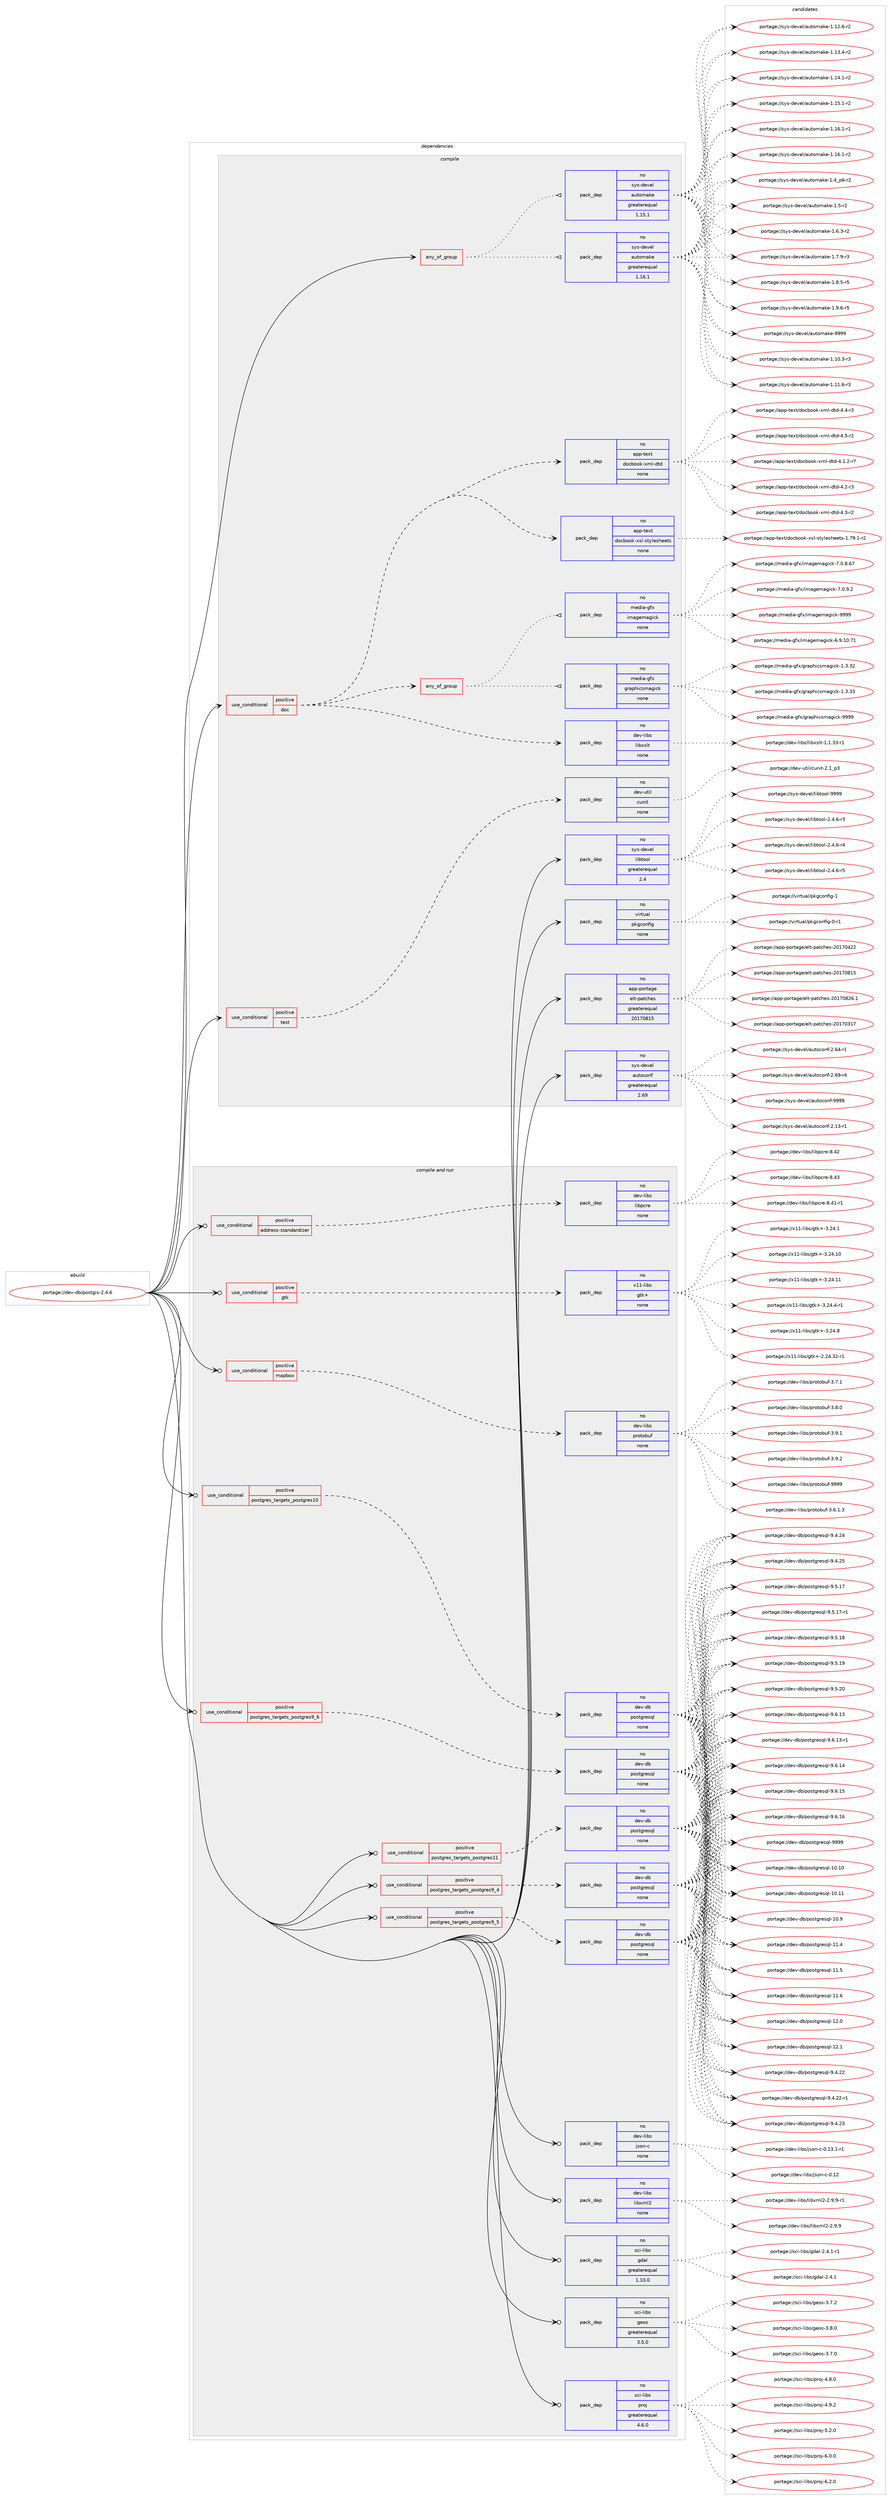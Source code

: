 digraph prolog {

# *************
# Graph options
# *************

newrank=true;
concentrate=true;
compound=true;
graph [rankdir=LR,fontname=Helvetica,fontsize=10,ranksep=1.5];#, ranksep=2.5, nodesep=0.2];
edge  [arrowhead=vee];
node  [fontname=Helvetica,fontsize=10];

# **********
# The ebuild
# **********

subgraph cluster_leftcol {
color=gray;
rank=same;
label=<<i>ebuild</i>>;
id [label="portage://dev-db/postgis-2.4.6", color=red, width=4, href="../dev-db/postgis-2.4.6.svg"];
}

# ****************
# The dependencies
# ****************

subgraph cluster_midcol {
color=gray;
label=<<i>dependencies</i>>;
subgraph cluster_compile {
fillcolor="#eeeeee";
style=filled;
label=<<i>compile</i>>;
subgraph any1206 {
dependency56729 [label=<<TABLE BORDER="0" CELLBORDER="1" CELLSPACING="0" CELLPADDING="4"><TR><TD CELLPADDING="10">any_of_group</TD></TR></TABLE>>, shape=none, color=red];subgraph pack42653 {
dependency56730 [label=<<TABLE BORDER="0" CELLBORDER="1" CELLSPACING="0" CELLPADDING="4" WIDTH="220"><TR><TD ROWSPAN="6" CELLPADDING="30">pack_dep</TD></TR><TR><TD WIDTH="110">no</TD></TR><TR><TD>sys-devel</TD></TR><TR><TD>automake</TD></TR><TR><TD>greaterequal</TD></TR><TR><TD>1.16.1</TD></TR></TABLE>>, shape=none, color=blue];
}
dependency56729:e -> dependency56730:w [weight=20,style="dotted",arrowhead="oinv"];
subgraph pack42654 {
dependency56731 [label=<<TABLE BORDER="0" CELLBORDER="1" CELLSPACING="0" CELLPADDING="4" WIDTH="220"><TR><TD ROWSPAN="6" CELLPADDING="30">pack_dep</TD></TR><TR><TD WIDTH="110">no</TD></TR><TR><TD>sys-devel</TD></TR><TR><TD>automake</TD></TR><TR><TD>greaterequal</TD></TR><TR><TD>1.15.1</TD></TR></TABLE>>, shape=none, color=blue];
}
dependency56729:e -> dependency56731:w [weight=20,style="dotted",arrowhead="oinv"];
}
id:e -> dependency56729:w [weight=20,style="solid",arrowhead="vee"];
subgraph cond12813 {
dependency56732 [label=<<TABLE BORDER="0" CELLBORDER="1" CELLSPACING="0" CELLPADDING="4"><TR><TD ROWSPAN="3" CELLPADDING="10">use_conditional</TD></TR><TR><TD>positive</TD></TR><TR><TD>doc</TD></TR></TABLE>>, shape=none, color=red];
subgraph pack42655 {
dependency56733 [label=<<TABLE BORDER="0" CELLBORDER="1" CELLSPACING="0" CELLPADDING="4" WIDTH="220"><TR><TD ROWSPAN="6" CELLPADDING="30">pack_dep</TD></TR><TR><TD WIDTH="110">no</TD></TR><TR><TD>app-text</TD></TR><TR><TD>docbook-xsl-stylesheets</TD></TR><TR><TD>none</TD></TR><TR><TD></TD></TR></TABLE>>, shape=none, color=blue];
}
dependency56732:e -> dependency56733:w [weight=20,style="dashed",arrowhead="vee"];
subgraph pack42656 {
dependency56734 [label=<<TABLE BORDER="0" CELLBORDER="1" CELLSPACING="0" CELLPADDING="4" WIDTH="220"><TR><TD ROWSPAN="6" CELLPADDING="30">pack_dep</TD></TR><TR><TD WIDTH="110">no</TD></TR><TR><TD>app-text</TD></TR><TR><TD>docbook-xml-dtd</TD></TR><TR><TD>none</TD></TR><TR><TD></TD></TR></TABLE>>, shape=none, color=blue];
}
dependency56732:e -> dependency56734:w [weight=20,style="dashed",arrowhead="vee"];
subgraph pack42657 {
dependency56735 [label=<<TABLE BORDER="0" CELLBORDER="1" CELLSPACING="0" CELLPADDING="4" WIDTH="220"><TR><TD ROWSPAN="6" CELLPADDING="30">pack_dep</TD></TR><TR><TD WIDTH="110">no</TD></TR><TR><TD>dev-libs</TD></TR><TR><TD>libxslt</TD></TR><TR><TD>none</TD></TR><TR><TD></TD></TR></TABLE>>, shape=none, color=blue];
}
dependency56732:e -> dependency56735:w [weight=20,style="dashed",arrowhead="vee"];
subgraph any1207 {
dependency56736 [label=<<TABLE BORDER="0" CELLBORDER="1" CELLSPACING="0" CELLPADDING="4"><TR><TD CELLPADDING="10">any_of_group</TD></TR></TABLE>>, shape=none, color=red];subgraph pack42658 {
dependency56737 [label=<<TABLE BORDER="0" CELLBORDER="1" CELLSPACING="0" CELLPADDING="4" WIDTH="220"><TR><TD ROWSPAN="6" CELLPADDING="30">pack_dep</TD></TR><TR><TD WIDTH="110">no</TD></TR><TR><TD>media-gfx</TD></TR><TR><TD>imagemagick</TD></TR><TR><TD>none</TD></TR><TR><TD></TD></TR></TABLE>>, shape=none, color=blue];
}
dependency56736:e -> dependency56737:w [weight=20,style="dotted",arrowhead="oinv"];
subgraph pack42659 {
dependency56738 [label=<<TABLE BORDER="0" CELLBORDER="1" CELLSPACING="0" CELLPADDING="4" WIDTH="220"><TR><TD ROWSPAN="6" CELLPADDING="30">pack_dep</TD></TR><TR><TD WIDTH="110">no</TD></TR><TR><TD>media-gfx</TD></TR><TR><TD>graphicsmagick</TD></TR><TR><TD>none</TD></TR><TR><TD></TD></TR></TABLE>>, shape=none, color=blue];
}
dependency56736:e -> dependency56738:w [weight=20,style="dotted",arrowhead="oinv"];
}
dependency56732:e -> dependency56736:w [weight=20,style="dashed",arrowhead="vee"];
}
id:e -> dependency56732:w [weight=20,style="solid",arrowhead="vee"];
subgraph cond12814 {
dependency56739 [label=<<TABLE BORDER="0" CELLBORDER="1" CELLSPACING="0" CELLPADDING="4"><TR><TD ROWSPAN="3" CELLPADDING="10">use_conditional</TD></TR><TR><TD>positive</TD></TR><TR><TD>test</TD></TR></TABLE>>, shape=none, color=red];
subgraph pack42660 {
dependency56740 [label=<<TABLE BORDER="0" CELLBORDER="1" CELLSPACING="0" CELLPADDING="4" WIDTH="220"><TR><TD ROWSPAN="6" CELLPADDING="30">pack_dep</TD></TR><TR><TD WIDTH="110">no</TD></TR><TR><TD>dev-util</TD></TR><TR><TD>cunit</TD></TR><TR><TD>none</TD></TR><TR><TD></TD></TR></TABLE>>, shape=none, color=blue];
}
dependency56739:e -> dependency56740:w [weight=20,style="dashed",arrowhead="vee"];
}
id:e -> dependency56739:w [weight=20,style="solid",arrowhead="vee"];
subgraph pack42661 {
dependency56741 [label=<<TABLE BORDER="0" CELLBORDER="1" CELLSPACING="0" CELLPADDING="4" WIDTH="220"><TR><TD ROWSPAN="6" CELLPADDING="30">pack_dep</TD></TR><TR><TD WIDTH="110">no</TD></TR><TR><TD>app-portage</TD></TR><TR><TD>elt-patches</TD></TR><TR><TD>greaterequal</TD></TR><TR><TD>20170815</TD></TR></TABLE>>, shape=none, color=blue];
}
id:e -> dependency56741:w [weight=20,style="solid",arrowhead="vee"];
subgraph pack42662 {
dependency56742 [label=<<TABLE BORDER="0" CELLBORDER="1" CELLSPACING="0" CELLPADDING="4" WIDTH="220"><TR><TD ROWSPAN="6" CELLPADDING="30">pack_dep</TD></TR><TR><TD WIDTH="110">no</TD></TR><TR><TD>sys-devel</TD></TR><TR><TD>autoconf</TD></TR><TR><TD>greaterequal</TD></TR><TR><TD>2.69</TD></TR></TABLE>>, shape=none, color=blue];
}
id:e -> dependency56742:w [weight=20,style="solid",arrowhead="vee"];
subgraph pack42663 {
dependency56743 [label=<<TABLE BORDER="0" CELLBORDER="1" CELLSPACING="0" CELLPADDING="4" WIDTH="220"><TR><TD ROWSPAN="6" CELLPADDING="30">pack_dep</TD></TR><TR><TD WIDTH="110">no</TD></TR><TR><TD>sys-devel</TD></TR><TR><TD>libtool</TD></TR><TR><TD>greaterequal</TD></TR><TR><TD>2.4</TD></TR></TABLE>>, shape=none, color=blue];
}
id:e -> dependency56743:w [weight=20,style="solid",arrowhead="vee"];
subgraph pack42664 {
dependency56744 [label=<<TABLE BORDER="0" CELLBORDER="1" CELLSPACING="0" CELLPADDING="4" WIDTH="220"><TR><TD ROWSPAN="6" CELLPADDING="30">pack_dep</TD></TR><TR><TD WIDTH="110">no</TD></TR><TR><TD>virtual</TD></TR><TR><TD>pkgconfig</TD></TR><TR><TD>none</TD></TR><TR><TD></TD></TR></TABLE>>, shape=none, color=blue];
}
id:e -> dependency56744:w [weight=20,style="solid",arrowhead="vee"];
}
subgraph cluster_compileandrun {
fillcolor="#eeeeee";
style=filled;
label=<<i>compile and run</i>>;
subgraph cond12815 {
dependency56745 [label=<<TABLE BORDER="0" CELLBORDER="1" CELLSPACING="0" CELLPADDING="4"><TR><TD ROWSPAN="3" CELLPADDING="10">use_conditional</TD></TR><TR><TD>positive</TD></TR><TR><TD>address-standardizer</TD></TR></TABLE>>, shape=none, color=red];
subgraph pack42665 {
dependency56746 [label=<<TABLE BORDER="0" CELLBORDER="1" CELLSPACING="0" CELLPADDING="4" WIDTH="220"><TR><TD ROWSPAN="6" CELLPADDING="30">pack_dep</TD></TR><TR><TD WIDTH="110">no</TD></TR><TR><TD>dev-libs</TD></TR><TR><TD>libpcre</TD></TR><TR><TD>none</TD></TR><TR><TD></TD></TR></TABLE>>, shape=none, color=blue];
}
dependency56745:e -> dependency56746:w [weight=20,style="dashed",arrowhead="vee"];
}
id:e -> dependency56745:w [weight=20,style="solid",arrowhead="odotvee"];
subgraph cond12816 {
dependency56747 [label=<<TABLE BORDER="0" CELLBORDER="1" CELLSPACING="0" CELLPADDING="4"><TR><TD ROWSPAN="3" CELLPADDING="10">use_conditional</TD></TR><TR><TD>positive</TD></TR><TR><TD>gtk</TD></TR></TABLE>>, shape=none, color=red];
subgraph pack42666 {
dependency56748 [label=<<TABLE BORDER="0" CELLBORDER="1" CELLSPACING="0" CELLPADDING="4" WIDTH="220"><TR><TD ROWSPAN="6" CELLPADDING="30">pack_dep</TD></TR><TR><TD WIDTH="110">no</TD></TR><TR><TD>x11-libs</TD></TR><TR><TD>gtk+</TD></TR><TR><TD>none</TD></TR><TR><TD></TD></TR></TABLE>>, shape=none, color=blue];
}
dependency56747:e -> dependency56748:w [weight=20,style="dashed",arrowhead="vee"];
}
id:e -> dependency56747:w [weight=20,style="solid",arrowhead="odotvee"];
subgraph cond12817 {
dependency56749 [label=<<TABLE BORDER="0" CELLBORDER="1" CELLSPACING="0" CELLPADDING="4"><TR><TD ROWSPAN="3" CELLPADDING="10">use_conditional</TD></TR><TR><TD>positive</TD></TR><TR><TD>mapbox</TD></TR></TABLE>>, shape=none, color=red];
subgraph pack42667 {
dependency56750 [label=<<TABLE BORDER="0" CELLBORDER="1" CELLSPACING="0" CELLPADDING="4" WIDTH="220"><TR><TD ROWSPAN="6" CELLPADDING="30">pack_dep</TD></TR><TR><TD WIDTH="110">no</TD></TR><TR><TD>dev-libs</TD></TR><TR><TD>protobuf</TD></TR><TR><TD>none</TD></TR><TR><TD></TD></TR></TABLE>>, shape=none, color=blue];
}
dependency56749:e -> dependency56750:w [weight=20,style="dashed",arrowhead="vee"];
}
id:e -> dependency56749:w [weight=20,style="solid",arrowhead="odotvee"];
subgraph cond12818 {
dependency56751 [label=<<TABLE BORDER="0" CELLBORDER="1" CELLSPACING="0" CELLPADDING="4"><TR><TD ROWSPAN="3" CELLPADDING="10">use_conditional</TD></TR><TR><TD>positive</TD></TR><TR><TD>postgres_targets_postgres10</TD></TR></TABLE>>, shape=none, color=red];
subgraph pack42668 {
dependency56752 [label=<<TABLE BORDER="0" CELLBORDER="1" CELLSPACING="0" CELLPADDING="4" WIDTH="220"><TR><TD ROWSPAN="6" CELLPADDING="30">pack_dep</TD></TR><TR><TD WIDTH="110">no</TD></TR><TR><TD>dev-db</TD></TR><TR><TD>postgresql</TD></TR><TR><TD>none</TD></TR><TR><TD></TD></TR></TABLE>>, shape=none, color=blue];
}
dependency56751:e -> dependency56752:w [weight=20,style="dashed",arrowhead="vee"];
}
id:e -> dependency56751:w [weight=20,style="solid",arrowhead="odotvee"];
subgraph cond12819 {
dependency56753 [label=<<TABLE BORDER="0" CELLBORDER="1" CELLSPACING="0" CELLPADDING="4"><TR><TD ROWSPAN="3" CELLPADDING="10">use_conditional</TD></TR><TR><TD>positive</TD></TR><TR><TD>postgres_targets_postgres11</TD></TR></TABLE>>, shape=none, color=red];
subgraph pack42669 {
dependency56754 [label=<<TABLE BORDER="0" CELLBORDER="1" CELLSPACING="0" CELLPADDING="4" WIDTH="220"><TR><TD ROWSPAN="6" CELLPADDING="30">pack_dep</TD></TR><TR><TD WIDTH="110">no</TD></TR><TR><TD>dev-db</TD></TR><TR><TD>postgresql</TD></TR><TR><TD>none</TD></TR><TR><TD></TD></TR></TABLE>>, shape=none, color=blue];
}
dependency56753:e -> dependency56754:w [weight=20,style="dashed",arrowhead="vee"];
}
id:e -> dependency56753:w [weight=20,style="solid",arrowhead="odotvee"];
subgraph cond12820 {
dependency56755 [label=<<TABLE BORDER="0" CELLBORDER="1" CELLSPACING="0" CELLPADDING="4"><TR><TD ROWSPAN="3" CELLPADDING="10">use_conditional</TD></TR><TR><TD>positive</TD></TR><TR><TD>postgres_targets_postgres9_4</TD></TR></TABLE>>, shape=none, color=red];
subgraph pack42670 {
dependency56756 [label=<<TABLE BORDER="0" CELLBORDER="1" CELLSPACING="0" CELLPADDING="4" WIDTH="220"><TR><TD ROWSPAN="6" CELLPADDING="30">pack_dep</TD></TR><TR><TD WIDTH="110">no</TD></TR><TR><TD>dev-db</TD></TR><TR><TD>postgresql</TD></TR><TR><TD>none</TD></TR><TR><TD></TD></TR></TABLE>>, shape=none, color=blue];
}
dependency56755:e -> dependency56756:w [weight=20,style="dashed",arrowhead="vee"];
}
id:e -> dependency56755:w [weight=20,style="solid",arrowhead="odotvee"];
subgraph cond12821 {
dependency56757 [label=<<TABLE BORDER="0" CELLBORDER="1" CELLSPACING="0" CELLPADDING="4"><TR><TD ROWSPAN="3" CELLPADDING="10">use_conditional</TD></TR><TR><TD>positive</TD></TR><TR><TD>postgres_targets_postgres9_5</TD></TR></TABLE>>, shape=none, color=red];
subgraph pack42671 {
dependency56758 [label=<<TABLE BORDER="0" CELLBORDER="1" CELLSPACING="0" CELLPADDING="4" WIDTH="220"><TR><TD ROWSPAN="6" CELLPADDING="30">pack_dep</TD></TR><TR><TD WIDTH="110">no</TD></TR><TR><TD>dev-db</TD></TR><TR><TD>postgresql</TD></TR><TR><TD>none</TD></TR><TR><TD></TD></TR></TABLE>>, shape=none, color=blue];
}
dependency56757:e -> dependency56758:w [weight=20,style="dashed",arrowhead="vee"];
}
id:e -> dependency56757:w [weight=20,style="solid",arrowhead="odotvee"];
subgraph cond12822 {
dependency56759 [label=<<TABLE BORDER="0" CELLBORDER="1" CELLSPACING="0" CELLPADDING="4"><TR><TD ROWSPAN="3" CELLPADDING="10">use_conditional</TD></TR><TR><TD>positive</TD></TR><TR><TD>postgres_targets_postgres9_6</TD></TR></TABLE>>, shape=none, color=red];
subgraph pack42672 {
dependency56760 [label=<<TABLE BORDER="0" CELLBORDER="1" CELLSPACING="0" CELLPADDING="4" WIDTH="220"><TR><TD ROWSPAN="6" CELLPADDING="30">pack_dep</TD></TR><TR><TD WIDTH="110">no</TD></TR><TR><TD>dev-db</TD></TR><TR><TD>postgresql</TD></TR><TR><TD>none</TD></TR><TR><TD></TD></TR></TABLE>>, shape=none, color=blue];
}
dependency56759:e -> dependency56760:w [weight=20,style="dashed",arrowhead="vee"];
}
id:e -> dependency56759:w [weight=20,style="solid",arrowhead="odotvee"];
subgraph pack42673 {
dependency56761 [label=<<TABLE BORDER="0" CELLBORDER="1" CELLSPACING="0" CELLPADDING="4" WIDTH="220"><TR><TD ROWSPAN="6" CELLPADDING="30">pack_dep</TD></TR><TR><TD WIDTH="110">no</TD></TR><TR><TD>dev-libs</TD></TR><TR><TD>json-c</TD></TR><TR><TD>none</TD></TR><TR><TD></TD></TR></TABLE>>, shape=none, color=blue];
}
id:e -> dependency56761:w [weight=20,style="solid",arrowhead="odotvee"];
subgraph pack42674 {
dependency56762 [label=<<TABLE BORDER="0" CELLBORDER="1" CELLSPACING="0" CELLPADDING="4" WIDTH="220"><TR><TD ROWSPAN="6" CELLPADDING="30">pack_dep</TD></TR><TR><TD WIDTH="110">no</TD></TR><TR><TD>dev-libs</TD></TR><TR><TD>libxml2</TD></TR><TR><TD>none</TD></TR><TR><TD></TD></TR></TABLE>>, shape=none, color=blue];
}
id:e -> dependency56762:w [weight=20,style="solid",arrowhead="odotvee"];
subgraph pack42675 {
dependency56763 [label=<<TABLE BORDER="0" CELLBORDER="1" CELLSPACING="0" CELLPADDING="4" WIDTH="220"><TR><TD ROWSPAN="6" CELLPADDING="30">pack_dep</TD></TR><TR><TD WIDTH="110">no</TD></TR><TR><TD>sci-libs</TD></TR><TR><TD>gdal</TD></TR><TR><TD>greaterequal</TD></TR><TR><TD>1.10.0</TD></TR></TABLE>>, shape=none, color=blue];
}
id:e -> dependency56763:w [weight=20,style="solid",arrowhead="odotvee"];
subgraph pack42676 {
dependency56764 [label=<<TABLE BORDER="0" CELLBORDER="1" CELLSPACING="0" CELLPADDING="4" WIDTH="220"><TR><TD ROWSPAN="6" CELLPADDING="30">pack_dep</TD></TR><TR><TD WIDTH="110">no</TD></TR><TR><TD>sci-libs</TD></TR><TR><TD>geos</TD></TR><TR><TD>greaterequal</TD></TR><TR><TD>3.5.0</TD></TR></TABLE>>, shape=none, color=blue];
}
id:e -> dependency56764:w [weight=20,style="solid",arrowhead="odotvee"];
subgraph pack42677 {
dependency56765 [label=<<TABLE BORDER="0" CELLBORDER="1" CELLSPACING="0" CELLPADDING="4" WIDTH="220"><TR><TD ROWSPAN="6" CELLPADDING="30">pack_dep</TD></TR><TR><TD WIDTH="110">no</TD></TR><TR><TD>sci-libs</TD></TR><TR><TD>proj</TD></TR><TR><TD>greaterequal</TD></TR><TR><TD>4.6.0</TD></TR></TABLE>>, shape=none, color=blue];
}
id:e -> dependency56765:w [weight=20,style="solid",arrowhead="odotvee"];
}
subgraph cluster_run {
fillcolor="#eeeeee";
style=filled;
label=<<i>run</i>>;
}
}

# **************
# The candidates
# **************

subgraph cluster_choices {
rank=same;
color=gray;
label=<<i>candidates</i>>;

subgraph choice42653 {
color=black;
nodesep=1;
choiceportage11512111545100101118101108479711711611110997107101454946494846514511451 [label="portage://sys-devel/automake-1.10.3-r3", color=red, width=4,href="../sys-devel/automake-1.10.3-r3.svg"];
choiceportage11512111545100101118101108479711711611110997107101454946494946544511451 [label="portage://sys-devel/automake-1.11.6-r3", color=red, width=4,href="../sys-devel/automake-1.11.6-r3.svg"];
choiceportage11512111545100101118101108479711711611110997107101454946495046544511450 [label="portage://sys-devel/automake-1.12.6-r2", color=red, width=4,href="../sys-devel/automake-1.12.6-r2.svg"];
choiceportage11512111545100101118101108479711711611110997107101454946495146524511450 [label="portage://sys-devel/automake-1.13.4-r2", color=red, width=4,href="../sys-devel/automake-1.13.4-r2.svg"];
choiceportage11512111545100101118101108479711711611110997107101454946495246494511450 [label="portage://sys-devel/automake-1.14.1-r2", color=red, width=4,href="../sys-devel/automake-1.14.1-r2.svg"];
choiceportage11512111545100101118101108479711711611110997107101454946495346494511450 [label="portage://sys-devel/automake-1.15.1-r2", color=red, width=4,href="../sys-devel/automake-1.15.1-r2.svg"];
choiceportage11512111545100101118101108479711711611110997107101454946495446494511449 [label="portage://sys-devel/automake-1.16.1-r1", color=red, width=4,href="../sys-devel/automake-1.16.1-r1.svg"];
choiceportage11512111545100101118101108479711711611110997107101454946495446494511450 [label="portage://sys-devel/automake-1.16.1-r2", color=red, width=4,href="../sys-devel/automake-1.16.1-r2.svg"];
choiceportage115121115451001011181011084797117116111109971071014549465295112544511450 [label="portage://sys-devel/automake-1.4_p6-r2", color=red, width=4,href="../sys-devel/automake-1.4_p6-r2.svg"];
choiceportage11512111545100101118101108479711711611110997107101454946534511450 [label="portage://sys-devel/automake-1.5-r2", color=red, width=4,href="../sys-devel/automake-1.5-r2.svg"];
choiceportage115121115451001011181011084797117116111109971071014549465446514511450 [label="portage://sys-devel/automake-1.6.3-r2", color=red, width=4,href="../sys-devel/automake-1.6.3-r2.svg"];
choiceportage115121115451001011181011084797117116111109971071014549465546574511451 [label="portage://sys-devel/automake-1.7.9-r3", color=red, width=4,href="../sys-devel/automake-1.7.9-r3.svg"];
choiceportage115121115451001011181011084797117116111109971071014549465646534511453 [label="portage://sys-devel/automake-1.8.5-r5", color=red, width=4,href="../sys-devel/automake-1.8.5-r5.svg"];
choiceportage115121115451001011181011084797117116111109971071014549465746544511453 [label="portage://sys-devel/automake-1.9.6-r5", color=red, width=4,href="../sys-devel/automake-1.9.6-r5.svg"];
choiceportage115121115451001011181011084797117116111109971071014557575757 [label="portage://sys-devel/automake-9999", color=red, width=4,href="../sys-devel/automake-9999.svg"];
dependency56730:e -> choiceportage11512111545100101118101108479711711611110997107101454946494846514511451:w [style=dotted,weight="100"];
dependency56730:e -> choiceportage11512111545100101118101108479711711611110997107101454946494946544511451:w [style=dotted,weight="100"];
dependency56730:e -> choiceportage11512111545100101118101108479711711611110997107101454946495046544511450:w [style=dotted,weight="100"];
dependency56730:e -> choiceportage11512111545100101118101108479711711611110997107101454946495146524511450:w [style=dotted,weight="100"];
dependency56730:e -> choiceportage11512111545100101118101108479711711611110997107101454946495246494511450:w [style=dotted,weight="100"];
dependency56730:e -> choiceportage11512111545100101118101108479711711611110997107101454946495346494511450:w [style=dotted,weight="100"];
dependency56730:e -> choiceportage11512111545100101118101108479711711611110997107101454946495446494511449:w [style=dotted,weight="100"];
dependency56730:e -> choiceportage11512111545100101118101108479711711611110997107101454946495446494511450:w [style=dotted,weight="100"];
dependency56730:e -> choiceportage115121115451001011181011084797117116111109971071014549465295112544511450:w [style=dotted,weight="100"];
dependency56730:e -> choiceportage11512111545100101118101108479711711611110997107101454946534511450:w [style=dotted,weight="100"];
dependency56730:e -> choiceportage115121115451001011181011084797117116111109971071014549465446514511450:w [style=dotted,weight="100"];
dependency56730:e -> choiceportage115121115451001011181011084797117116111109971071014549465546574511451:w [style=dotted,weight="100"];
dependency56730:e -> choiceportage115121115451001011181011084797117116111109971071014549465646534511453:w [style=dotted,weight="100"];
dependency56730:e -> choiceportage115121115451001011181011084797117116111109971071014549465746544511453:w [style=dotted,weight="100"];
dependency56730:e -> choiceportage115121115451001011181011084797117116111109971071014557575757:w [style=dotted,weight="100"];
}
subgraph choice42654 {
color=black;
nodesep=1;
choiceportage11512111545100101118101108479711711611110997107101454946494846514511451 [label="portage://sys-devel/automake-1.10.3-r3", color=red, width=4,href="../sys-devel/automake-1.10.3-r3.svg"];
choiceportage11512111545100101118101108479711711611110997107101454946494946544511451 [label="portage://sys-devel/automake-1.11.6-r3", color=red, width=4,href="../sys-devel/automake-1.11.6-r3.svg"];
choiceportage11512111545100101118101108479711711611110997107101454946495046544511450 [label="portage://sys-devel/automake-1.12.6-r2", color=red, width=4,href="../sys-devel/automake-1.12.6-r2.svg"];
choiceportage11512111545100101118101108479711711611110997107101454946495146524511450 [label="portage://sys-devel/automake-1.13.4-r2", color=red, width=4,href="../sys-devel/automake-1.13.4-r2.svg"];
choiceportage11512111545100101118101108479711711611110997107101454946495246494511450 [label="portage://sys-devel/automake-1.14.1-r2", color=red, width=4,href="../sys-devel/automake-1.14.1-r2.svg"];
choiceportage11512111545100101118101108479711711611110997107101454946495346494511450 [label="portage://sys-devel/automake-1.15.1-r2", color=red, width=4,href="../sys-devel/automake-1.15.1-r2.svg"];
choiceportage11512111545100101118101108479711711611110997107101454946495446494511449 [label="portage://sys-devel/automake-1.16.1-r1", color=red, width=4,href="../sys-devel/automake-1.16.1-r1.svg"];
choiceportage11512111545100101118101108479711711611110997107101454946495446494511450 [label="portage://sys-devel/automake-1.16.1-r2", color=red, width=4,href="../sys-devel/automake-1.16.1-r2.svg"];
choiceportage115121115451001011181011084797117116111109971071014549465295112544511450 [label="portage://sys-devel/automake-1.4_p6-r2", color=red, width=4,href="../sys-devel/automake-1.4_p6-r2.svg"];
choiceportage11512111545100101118101108479711711611110997107101454946534511450 [label="portage://sys-devel/automake-1.5-r2", color=red, width=4,href="../sys-devel/automake-1.5-r2.svg"];
choiceportage115121115451001011181011084797117116111109971071014549465446514511450 [label="portage://sys-devel/automake-1.6.3-r2", color=red, width=4,href="../sys-devel/automake-1.6.3-r2.svg"];
choiceportage115121115451001011181011084797117116111109971071014549465546574511451 [label="portage://sys-devel/automake-1.7.9-r3", color=red, width=4,href="../sys-devel/automake-1.7.9-r3.svg"];
choiceportage115121115451001011181011084797117116111109971071014549465646534511453 [label="portage://sys-devel/automake-1.8.5-r5", color=red, width=4,href="../sys-devel/automake-1.8.5-r5.svg"];
choiceportage115121115451001011181011084797117116111109971071014549465746544511453 [label="portage://sys-devel/automake-1.9.6-r5", color=red, width=4,href="../sys-devel/automake-1.9.6-r5.svg"];
choiceportage115121115451001011181011084797117116111109971071014557575757 [label="portage://sys-devel/automake-9999", color=red, width=4,href="../sys-devel/automake-9999.svg"];
dependency56731:e -> choiceportage11512111545100101118101108479711711611110997107101454946494846514511451:w [style=dotted,weight="100"];
dependency56731:e -> choiceportage11512111545100101118101108479711711611110997107101454946494946544511451:w [style=dotted,weight="100"];
dependency56731:e -> choiceportage11512111545100101118101108479711711611110997107101454946495046544511450:w [style=dotted,weight="100"];
dependency56731:e -> choiceportage11512111545100101118101108479711711611110997107101454946495146524511450:w [style=dotted,weight="100"];
dependency56731:e -> choiceportage11512111545100101118101108479711711611110997107101454946495246494511450:w [style=dotted,weight="100"];
dependency56731:e -> choiceportage11512111545100101118101108479711711611110997107101454946495346494511450:w [style=dotted,weight="100"];
dependency56731:e -> choiceportage11512111545100101118101108479711711611110997107101454946495446494511449:w [style=dotted,weight="100"];
dependency56731:e -> choiceportage11512111545100101118101108479711711611110997107101454946495446494511450:w [style=dotted,weight="100"];
dependency56731:e -> choiceportage115121115451001011181011084797117116111109971071014549465295112544511450:w [style=dotted,weight="100"];
dependency56731:e -> choiceportage11512111545100101118101108479711711611110997107101454946534511450:w [style=dotted,weight="100"];
dependency56731:e -> choiceportage115121115451001011181011084797117116111109971071014549465446514511450:w [style=dotted,weight="100"];
dependency56731:e -> choiceportage115121115451001011181011084797117116111109971071014549465546574511451:w [style=dotted,weight="100"];
dependency56731:e -> choiceportage115121115451001011181011084797117116111109971071014549465646534511453:w [style=dotted,weight="100"];
dependency56731:e -> choiceportage115121115451001011181011084797117116111109971071014549465746544511453:w [style=dotted,weight="100"];
dependency56731:e -> choiceportage115121115451001011181011084797117116111109971071014557575757:w [style=dotted,weight="100"];
}
subgraph choice42655 {
color=black;
nodesep=1;
choiceportage97112112451161011201164710011199981111111074512011510845115116121108101115104101101116115454946555746494511450 [label="portage://app-text/docbook-xsl-stylesheets-1.79.1-r2", color=red, width=4,href="../app-text/docbook-xsl-stylesheets-1.79.1-r2.svg"];
dependency56733:e -> choiceportage97112112451161011201164710011199981111111074512011510845115116121108101115104101101116115454946555746494511450:w [style=dotted,weight="100"];
}
subgraph choice42656 {
color=black;
nodesep=1;
choiceportage971121124511610112011647100111999811111110745120109108451001161004552464946504511455 [label="portage://app-text/docbook-xml-dtd-4.1.2-r7", color=red, width=4,href="../app-text/docbook-xml-dtd-4.1.2-r7.svg"];
choiceportage97112112451161011201164710011199981111111074512010910845100116100455246504511451 [label="portage://app-text/docbook-xml-dtd-4.2-r3", color=red, width=4,href="../app-text/docbook-xml-dtd-4.2-r3.svg"];
choiceportage97112112451161011201164710011199981111111074512010910845100116100455246514511450 [label="portage://app-text/docbook-xml-dtd-4.3-r2", color=red, width=4,href="../app-text/docbook-xml-dtd-4.3-r2.svg"];
choiceportage97112112451161011201164710011199981111111074512010910845100116100455246524511451 [label="portage://app-text/docbook-xml-dtd-4.4-r3", color=red, width=4,href="../app-text/docbook-xml-dtd-4.4-r3.svg"];
choiceportage97112112451161011201164710011199981111111074512010910845100116100455246534511450 [label="portage://app-text/docbook-xml-dtd-4.5-r2", color=red, width=4,href="../app-text/docbook-xml-dtd-4.5-r2.svg"];
dependency56734:e -> choiceportage971121124511610112011647100111999811111110745120109108451001161004552464946504511455:w [style=dotted,weight="100"];
dependency56734:e -> choiceportage97112112451161011201164710011199981111111074512010910845100116100455246504511451:w [style=dotted,weight="100"];
dependency56734:e -> choiceportage97112112451161011201164710011199981111111074512010910845100116100455246514511450:w [style=dotted,weight="100"];
dependency56734:e -> choiceportage97112112451161011201164710011199981111111074512010910845100116100455246524511451:w [style=dotted,weight="100"];
dependency56734:e -> choiceportage97112112451161011201164710011199981111111074512010910845100116100455246534511450:w [style=dotted,weight="100"];
}
subgraph choice42657 {
color=black;
nodesep=1;
choiceportage10010111845108105981154710810598120115108116454946494651514511449 [label="portage://dev-libs/libxslt-1.1.33-r1", color=red, width=4,href="../dev-libs/libxslt-1.1.33-r1.svg"];
dependency56735:e -> choiceportage10010111845108105981154710810598120115108116454946494651514511449:w [style=dotted,weight="100"];
}
subgraph choice42658 {
color=black;
nodesep=1;
choiceportage10910110010597451031021204710510997103101109971031059910745544657464948465549 [label="portage://media-gfx/imagemagick-6.9.10.71", color=red, width=4,href="../media-gfx/imagemagick-6.9.10.71.svg"];
choiceportage109101100105974510310212047105109971031011099710310599107455546484656465455 [label="portage://media-gfx/imagemagick-7.0.8.67", color=red, width=4,href="../media-gfx/imagemagick-7.0.8.67.svg"];
choiceportage1091011001059745103102120471051099710310110997103105991074555464846574650 [label="portage://media-gfx/imagemagick-7.0.9.2", color=red, width=4,href="../media-gfx/imagemagick-7.0.9.2.svg"];
choiceportage1091011001059745103102120471051099710310110997103105991074557575757 [label="portage://media-gfx/imagemagick-9999", color=red, width=4,href="../media-gfx/imagemagick-9999.svg"];
dependency56737:e -> choiceportage10910110010597451031021204710510997103101109971031059910745544657464948465549:w [style=dotted,weight="100"];
dependency56737:e -> choiceportage109101100105974510310212047105109971031011099710310599107455546484656465455:w [style=dotted,weight="100"];
dependency56737:e -> choiceportage1091011001059745103102120471051099710310110997103105991074555464846574650:w [style=dotted,weight="100"];
dependency56737:e -> choiceportage1091011001059745103102120471051099710310110997103105991074557575757:w [style=dotted,weight="100"];
}
subgraph choice42659 {
color=black;
nodesep=1;
choiceportage1091011001059745103102120471031149711210410599115109971031059910745494651465150 [label="portage://media-gfx/graphicsmagick-1.3.32", color=red, width=4,href="../media-gfx/graphicsmagick-1.3.32.svg"];
choiceportage1091011001059745103102120471031149711210410599115109971031059910745494651465151 [label="portage://media-gfx/graphicsmagick-1.3.33", color=red, width=4,href="../media-gfx/graphicsmagick-1.3.33.svg"];
choiceportage109101100105974510310212047103114971121041059911510997103105991074557575757 [label="portage://media-gfx/graphicsmagick-9999", color=red, width=4,href="../media-gfx/graphicsmagick-9999.svg"];
dependency56738:e -> choiceportage1091011001059745103102120471031149711210410599115109971031059910745494651465150:w [style=dotted,weight="100"];
dependency56738:e -> choiceportage1091011001059745103102120471031149711210410599115109971031059910745494651465151:w [style=dotted,weight="100"];
dependency56738:e -> choiceportage109101100105974510310212047103114971121041059911510997103105991074557575757:w [style=dotted,weight="100"];
}
subgraph choice42660 {
color=black;
nodesep=1;
choiceportage100101118451171161051084799117110105116455046499511251 [label="portage://dev-util/cunit-2.1_p3", color=red, width=4,href="../dev-util/cunit-2.1_p3.svg"];
dependency56740:e -> choiceportage100101118451171161051084799117110105116455046499511251:w [style=dotted,weight="100"];
}
subgraph choice42661 {
color=black;
nodesep=1;
choiceportage97112112451121111141169710310147101108116451129711699104101115455048495548514955 [label="portage://app-portage/elt-patches-20170317", color=red, width=4,href="../app-portage/elt-patches-20170317.svg"];
choiceportage97112112451121111141169710310147101108116451129711699104101115455048495548525050 [label="portage://app-portage/elt-patches-20170422", color=red, width=4,href="../app-portage/elt-patches-20170422.svg"];
choiceportage97112112451121111141169710310147101108116451129711699104101115455048495548564953 [label="portage://app-portage/elt-patches-20170815", color=red, width=4,href="../app-portage/elt-patches-20170815.svg"];
choiceportage971121124511211111411697103101471011081164511297116991041011154550484955485650544649 [label="portage://app-portage/elt-patches-20170826.1", color=red, width=4,href="../app-portage/elt-patches-20170826.1.svg"];
dependency56741:e -> choiceportage97112112451121111141169710310147101108116451129711699104101115455048495548514955:w [style=dotted,weight="100"];
dependency56741:e -> choiceportage97112112451121111141169710310147101108116451129711699104101115455048495548525050:w [style=dotted,weight="100"];
dependency56741:e -> choiceportage97112112451121111141169710310147101108116451129711699104101115455048495548564953:w [style=dotted,weight="100"];
dependency56741:e -> choiceportage971121124511211111411697103101471011081164511297116991041011154550484955485650544649:w [style=dotted,weight="100"];
}
subgraph choice42662 {
color=black;
nodesep=1;
choiceportage1151211154510010111810110847971171161119911111010245504649514511449 [label="portage://sys-devel/autoconf-2.13-r1", color=red, width=4,href="../sys-devel/autoconf-2.13-r1.svg"];
choiceportage1151211154510010111810110847971171161119911111010245504654524511449 [label="portage://sys-devel/autoconf-2.64-r1", color=red, width=4,href="../sys-devel/autoconf-2.64-r1.svg"];
choiceportage1151211154510010111810110847971171161119911111010245504654574511452 [label="portage://sys-devel/autoconf-2.69-r4", color=red, width=4,href="../sys-devel/autoconf-2.69-r4.svg"];
choiceportage115121115451001011181011084797117116111991111101024557575757 [label="portage://sys-devel/autoconf-9999", color=red, width=4,href="../sys-devel/autoconf-9999.svg"];
dependency56742:e -> choiceportage1151211154510010111810110847971171161119911111010245504649514511449:w [style=dotted,weight="100"];
dependency56742:e -> choiceportage1151211154510010111810110847971171161119911111010245504654524511449:w [style=dotted,weight="100"];
dependency56742:e -> choiceportage1151211154510010111810110847971171161119911111010245504654574511452:w [style=dotted,weight="100"];
dependency56742:e -> choiceportage115121115451001011181011084797117116111991111101024557575757:w [style=dotted,weight="100"];
}
subgraph choice42663 {
color=black;
nodesep=1;
choiceportage1151211154510010111810110847108105981161111111084550465246544511451 [label="portage://sys-devel/libtool-2.4.6-r3", color=red, width=4,href="../sys-devel/libtool-2.4.6-r3.svg"];
choiceportage1151211154510010111810110847108105981161111111084550465246544511452 [label="portage://sys-devel/libtool-2.4.6-r4", color=red, width=4,href="../sys-devel/libtool-2.4.6-r4.svg"];
choiceportage1151211154510010111810110847108105981161111111084550465246544511453 [label="portage://sys-devel/libtool-2.4.6-r5", color=red, width=4,href="../sys-devel/libtool-2.4.6-r5.svg"];
choiceportage1151211154510010111810110847108105981161111111084557575757 [label="portage://sys-devel/libtool-9999", color=red, width=4,href="../sys-devel/libtool-9999.svg"];
dependency56743:e -> choiceportage1151211154510010111810110847108105981161111111084550465246544511451:w [style=dotted,weight="100"];
dependency56743:e -> choiceportage1151211154510010111810110847108105981161111111084550465246544511452:w [style=dotted,weight="100"];
dependency56743:e -> choiceportage1151211154510010111810110847108105981161111111084550465246544511453:w [style=dotted,weight="100"];
dependency56743:e -> choiceportage1151211154510010111810110847108105981161111111084557575757:w [style=dotted,weight="100"];
}
subgraph choice42664 {
color=black;
nodesep=1;
choiceportage11810511411611797108471121071039911111010210510345484511449 [label="portage://virtual/pkgconfig-0-r1", color=red, width=4,href="../virtual/pkgconfig-0-r1.svg"];
choiceportage1181051141161179710847112107103991111101021051034549 [label="portage://virtual/pkgconfig-1", color=red, width=4,href="../virtual/pkgconfig-1.svg"];
dependency56744:e -> choiceportage11810511411611797108471121071039911111010210510345484511449:w [style=dotted,weight="100"];
dependency56744:e -> choiceportage1181051141161179710847112107103991111101021051034549:w [style=dotted,weight="100"];
}
subgraph choice42665 {
color=black;
nodesep=1;
choiceportage100101118451081059811547108105981129911410145564652494511449 [label="portage://dev-libs/libpcre-8.41-r1", color=red, width=4,href="../dev-libs/libpcre-8.41-r1.svg"];
choiceportage10010111845108105981154710810598112991141014556465250 [label="portage://dev-libs/libpcre-8.42", color=red, width=4,href="../dev-libs/libpcre-8.42.svg"];
choiceportage10010111845108105981154710810598112991141014556465251 [label="portage://dev-libs/libpcre-8.43", color=red, width=4,href="../dev-libs/libpcre-8.43.svg"];
dependency56746:e -> choiceportage100101118451081059811547108105981129911410145564652494511449:w [style=dotted,weight="100"];
dependency56746:e -> choiceportage10010111845108105981154710810598112991141014556465250:w [style=dotted,weight="100"];
dependency56746:e -> choiceportage10010111845108105981154710810598112991141014556465251:w [style=dotted,weight="100"];
}
subgraph choice42666 {
color=black;
nodesep=1;
choiceportage12049494510810598115471031161074345504650524651504511449 [label="portage://x11-libs/gtk+-2.24.32-r1", color=red, width=4,href="../x11-libs/gtk+-2.24.32-r1.svg"];
choiceportage12049494510810598115471031161074345514650524649 [label="portage://x11-libs/gtk+-3.24.1", color=red, width=4,href="../x11-libs/gtk+-3.24.1.svg"];
choiceportage1204949451081059811547103116107434551465052464948 [label="portage://x11-libs/gtk+-3.24.10", color=red, width=4,href="../x11-libs/gtk+-3.24.10.svg"];
choiceportage1204949451081059811547103116107434551465052464949 [label="portage://x11-libs/gtk+-3.24.11", color=red, width=4,href="../x11-libs/gtk+-3.24.11.svg"];
choiceportage120494945108105981154710311610743455146505246524511449 [label="portage://x11-libs/gtk+-3.24.4-r1", color=red, width=4,href="../x11-libs/gtk+-3.24.4-r1.svg"];
choiceportage12049494510810598115471031161074345514650524656 [label="portage://x11-libs/gtk+-3.24.8", color=red, width=4,href="../x11-libs/gtk+-3.24.8.svg"];
dependency56748:e -> choiceportage12049494510810598115471031161074345504650524651504511449:w [style=dotted,weight="100"];
dependency56748:e -> choiceportage12049494510810598115471031161074345514650524649:w [style=dotted,weight="100"];
dependency56748:e -> choiceportage1204949451081059811547103116107434551465052464948:w [style=dotted,weight="100"];
dependency56748:e -> choiceportage1204949451081059811547103116107434551465052464949:w [style=dotted,weight="100"];
dependency56748:e -> choiceportage120494945108105981154710311610743455146505246524511449:w [style=dotted,weight="100"];
dependency56748:e -> choiceportage12049494510810598115471031161074345514650524656:w [style=dotted,weight="100"];
}
subgraph choice42667 {
color=black;
nodesep=1;
choiceportage100101118451081059811547112114111116111981171024551465446494651 [label="portage://dev-libs/protobuf-3.6.1.3", color=red, width=4,href="../dev-libs/protobuf-3.6.1.3.svg"];
choiceportage10010111845108105981154711211411111611198117102455146554649 [label="portage://dev-libs/protobuf-3.7.1", color=red, width=4,href="../dev-libs/protobuf-3.7.1.svg"];
choiceportage10010111845108105981154711211411111611198117102455146564648 [label="portage://dev-libs/protobuf-3.8.0", color=red, width=4,href="../dev-libs/protobuf-3.8.0.svg"];
choiceportage10010111845108105981154711211411111611198117102455146574649 [label="portage://dev-libs/protobuf-3.9.1", color=red, width=4,href="../dev-libs/protobuf-3.9.1.svg"];
choiceportage10010111845108105981154711211411111611198117102455146574650 [label="portage://dev-libs/protobuf-3.9.2", color=red, width=4,href="../dev-libs/protobuf-3.9.2.svg"];
choiceportage100101118451081059811547112114111116111981171024557575757 [label="portage://dev-libs/protobuf-9999", color=red, width=4,href="../dev-libs/protobuf-9999.svg"];
dependency56750:e -> choiceportage100101118451081059811547112114111116111981171024551465446494651:w [style=dotted,weight="100"];
dependency56750:e -> choiceportage10010111845108105981154711211411111611198117102455146554649:w [style=dotted,weight="100"];
dependency56750:e -> choiceportage10010111845108105981154711211411111611198117102455146564648:w [style=dotted,weight="100"];
dependency56750:e -> choiceportage10010111845108105981154711211411111611198117102455146574649:w [style=dotted,weight="100"];
dependency56750:e -> choiceportage10010111845108105981154711211411111611198117102455146574650:w [style=dotted,weight="100"];
dependency56750:e -> choiceportage100101118451081059811547112114111116111981171024557575757:w [style=dotted,weight="100"];
}
subgraph choice42668 {
color=black;
nodesep=1;
choiceportage100101118451009847112111115116103114101115113108454948464948 [label="portage://dev-db/postgresql-10.10", color=red, width=4,href="../dev-db/postgresql-10.10.svg"];
choiceportage100101118451009847112111115116103114101115113108454948464949 [label="portage://dev-db/postgresql-10.11", color=red, width=4,href="../dev-db/postgresql-10.11.svg"];
choiceportage1001011184510098471121111151161031141011151131084549484657 [label="portage://dev-db/postgresql-10.9", color=red, width=4,href="../dev-db/postgresql-10.9.svg"];
choiceportage1001011184510098471121111151161031141011151131084549494652 [label="portage://dev-db/postgresql-11.4", color=red, width=4,href="../dev-db/postgresql-11.4.svg"];
choiceportage1001011184510098471121111151161031141011151131084549494653 [label="portage://dev-db/postgresql-11.5", color=red, width=4,href="../dev-db/postgresql-11.5.svg"];
choiceportage1001011184510098471121111151161031141011151131084549494654 [label="portage://dev-db/postgresql-11.6", color=red, width=4,href="../dev-db/postgresql-11.6.svg"];
choiceportage1001011184510098471121111151161031141011151131084549504648 [label="portage://dev-db/postgresql-12.0", color=red, width=4,href="../dev-db/postgresql-12.0.svg"];
choiceportage1001011184510098471121111151161031141011151131084549504649 [label="portage://dev-db/postgresql-12.1", color=red, width=4,href="../dev-db/postgresql-12.1.svg"];
choiceportage10010111845100984711211111511610311410111511310845574652465050 [label="portage://dev-db/postgresql-9.4.22", color=red, width=4,href="../dev-db/postgresql-9.4.22.svg"];
choiceportage100101118451009847112111115116103114101115113108455746524650504511449 [label="portage://dev-db/postgresql-9.4.22-r1", color=red, width=4,href="../dev-db/postgresql-9.4.22-r1.svg"];
choiceportage10010111845100984711211111511610311410111511310845574652465051 [label="portage://dev-db/postgresql-9.4.23", color=red, width=4,href="../dev-db/postgresql-9.4.23.svg"];
choiceportage10010111845100984711211111511610311410111511310845574652465052 [label="portage://dev-db/postgresql-9.4.24", color=red, width=4,href="../dev-db/postgresql-9.4.24.svg"];
choiceportage10010111845100984711211111511610311410111511310845574652465053 [label="portage://dev-db/postgresql-9.4.25", color=red, width=4,href="../dev-db/postgresql-9.4.25.svg"];
choiceportage10010111845100984711211111511610311410111511310845574653464955 [label="portage://dev-db/postgresql-9.5.17", color=red, width=4,href="../dev-db/postgresql-9.5.17.svg"];
choiceportage100101118451009847112111115116103114101115113108455746534649554511449 [label="portage://dev-db/postgresql-9.5.17-r1", color=red, width=4,href="../dev-db/postgresql-9.5.17-r1.svg"];
choiceportage10010111845100984711211111511610311410111511310845574653464956 [label="portage://dev-db/postgresql-9.5.18", color=red, width=4,href="../dev-db/postgresql-9.5.18.svg"];
choiceportage10010111845100984711211111511610311410111511310845574653464957 [label="portage://dev-db/postgresql-9.5.19", color=red, width=4,href="../dev-db/postgresql-9.5.19.svg"];
choiceportage10010111845100984711211111511610311410111511310845574653465048 [label="portage://dev-db/postgresql-9.5.20", color=red, width=4,href="../dev-db/postgresql-9.5.20.svg"];
choiceportage10010111845100984711211111511610311410111511310845574654464951 [label="portage://dev-db/postgresql-9.6.13", color=red, width=4,href="../dev-db/postgresql-9.6.13.svg"];
choiceportage100101118451009847112111115116103114101115113108455746544649514511449 [label="portage://dev-db/postgresql-9.6.13-r1", color=red, width=4,href="../dev-db/postgresql-9.6.13-r1.svg"];
choiceportage10010111845100984711211111511610311410111511310845574654464952 [label="portage://dev-db/postgresql-9.6.14", color=red, width=4,href="../dev-db/postgresql-9.6.14.svg"];
choiceportage10010111845100984711211111511610311410111511310845574654464953 [label="portage://dev-db/postgresql-9.6.15", color=red, width=4,href="../dev-db/postgresql-9.6.15.svg"];
choiceportage10010111845100984711211111511610311410111511310845574654464954 [label="portage://dev-db/postgresql-9.6.16", color=red, width=4,href="../dev-db/postgresql-9.6.16.svg"];
choiceportage1001011184510098471121111151161031141011151131084557575757 [label="portage://dev-db/postgresql-9999", color=red, width=4,href="../dev-db/postgresql-9999.svg"];
dependency56752:e -> choiceportage100101118451009847112111115116103114101115113108454948464948:w [style=dotted,weight="100"];
dependency56752:e -> choiceportage100101118451009847112111115116103114101115113108454948464949:w [style=dotted,weight="100"];
dependency56752:e -> choiceportage1001011184510098471121111151161031141011151131084549484657:w [style=dotted,weight="100"];
dependency56752:e -> choiceportage1001011184510098471121111151161031141011151131084549494652:w [style=dotted,weight="100"];
dependency56752:e -> choiceportage1001011184510098471121111151161031141011151131084549494653:w [style=dotted,weight="100"];
dependency56752:e -> choiceportage1001011184510098471121111151161031141011151131084549494654:w [style=dotted,weight="100"];
dependency56752:e -> choiceportage1001011184510098471121111151161031141011151131084549504648:w [style=dotted,weight="100"];
dependency56752:e -> choiceportage1001011184510098471121111151161031141011151131084549504649:w [style=dotted,weight="100"];
dependency56752:e -> choiceportage10010111845100984711211111511610311410111511310845574652465050:w [style=dotted,weight="100"];
dependency56752:e -> choiceportage100101118451009847112111115116103114101115113108455746524650504511449:w [style=dotted,weight="100"];
dependency56752:e -> choiceportage10010111845100984711211111511610311410111511310845574652465051:w [style=dotted,weight="100"];
dependency56752:e -> choiceportage10010111845100984711211111511610311410111511310845574652465052:w [style=dotted,weight="100"];
dependency56752:e -> choiceportage10010111845100984711211111511610311410111511310845574652465053:w [style=dotted,weight="100"];
dependency56752:e -> choiceportage10010111845100984711211111511610311410111511310845574653464955:w [style=dotted,weight="100"];
dependency56752:e -> choiceportage100101118451009847112111115116103114101115113108455746534649554511449:w [style=dotted,weight="100"];
dependency56752:e -> choiceportage10010111845100984711211111511610311410111511310845574653464956:w [style=dotted,weight="100"];
dependency56752:e -> choiceportage10010111845100984711211111511610311410111511310845574653464957:w [style=dotted,weight="100"];
dependency56752:e -> choiceportage10010111845100984711211111511610311410111511310845574653465048:w [style=dotted,weight="100"];
dependency56752:e -> choiceportage10010111845100984711211111511610311410111511310845574654464951:w [style=dotted,weight="100"];
dependency56752:e -> choiceportage100101118451009847112111115116103114101115113108455746544649514511449:w [style=dotted,weight="100"];
dependency56752:e -> choiceportage10010111845100984711211111511610311410111511310845574654464952:w [style=dotted,weight="100"];
dependency56752:e -> choiceportage10010111845100984711211111511610311410111511310845574654464953:w [style=dotted,weight="100"];
dependency56752:e -> choiceportage10010111845100984711211111511610311410111511310845574654464954:w [style=dotted,weight="100"];
dependency56752:e -> choiceportage1001011184510098471121111151161031141011151131084557575757:w [style=dotted,weight="100"];
}
subgraph choice42669 {
color=black;
nodesep=1;
choiceportage100101118451009847112111115116103114101115113108454948464948 [label="portage://dev-db/postgresql-10.10", color=red, width=4,href="../dev-db/postgresql-10.10.svg"];
choiceportage100101118451009847112111115116103114101115113108454948464949 [label="portage://dev-db/postgresql-10.11", color=red, width=4,href="../dev-db/postgresql-10.11.svg"];
choiceportage1001011184510098471121111151161031141011151131084549484657 [label="portage://dev-db/postgresql-10.9", color=red, width=4,href="../dev-db/postgresql-10.9.svg"];
choiceportage1001011184510098471121111151161031141011151131084549494652 [label="portage://dev-db/postgresql-11.4", color=red, width=4,href="../dev-db/postgresql-11.4.svg"];
choiceportage1001011184510098471121111151161031141011151131084549494653 [label="portage://dev-db/postgresql-11.5", color=red, width=4,href="../dev-db/postgresql-11.5.svg"];
choiceportage1001011184510098471121111151161031141011151131084549494654 [label="portage://dev-db/postgresql-11.6", color=red, width=4,href="../dev-db/postgresql-11.6.svg"];
choiceportage1001011184510098471121111151161031141011151131084549504648 [label="portage://dev-db/postgresql-12.0", color=red, width=4,href="../dev-db/postgresql-12.0.svg"];
choiceportage1001011184510098471121111151161031141011151131084549504649 [label="portage://dev-db/postgresql-12.1", color=red, width=4,href="../dev-db/postgresql-12.1.svg"];
choiceportage10010111845100984711211111511610311410111511310845574652465050 [label="portage://dev-db/postgresql-9.4.22", color=red, width=4,href="../dev-db/postgresql-9.4.22.svg"];
choiceportage100101118451009847112111115116103114101115113108455746524650504511449 [label="portage://dev-db/postgresql-9.4.22-r1", color=red, width=4,href="../dev-db/postgresql-9.4.22-r1.svg"];
choiceportage10010111845100984711211111511610311410111511310845574652465051 [label="portage://dev-db/postgresql-9.4.23", color=red, width=4,href="../dev-db/postgresql-9.4.23.svg"];
choiceportage10010111845100984711211111511610311410111511310845574652465052 [label="portage://dev-db/postgresql-9.4.24", color=red, width=4,href="../dev-db/postgresql-9.4.24.svg"];
choiceportage10010111845100984711211111511610311410111511310845574652465053 [label="portage://dev-db/postgresql-9.4.25", color=red, width=4,href="../dev-db/postgresql-9.4.25.svg"];
choiceportage10010111845100984711211111511610311410111511310845574653464955 [label="portage://dev-db/postgresql-9.5.17", color=red, width=4,href="../dev-db/postgresql-9.5.17.svg"];
choiceportage100101118451009847112111115116103114101115113108455746534649554511449 [label="portage://dev-db/postgresql-9.5.17-r1", color=red, width=4,href="../dev-db/postgresql-9.5.17-r1.svg"];
choiceportage10010111845100984711211111511610311410111511310845574653464956 [label="portage://dev-db/postgresql-9.5.18", color=red, width=4,href="../dev-db/postgresql-9.5.18.svg"];
choiceportage10010111845100984711211111511610311410111511310845574653464957 [label="portage://dev-db/postgresql-9.5.19", color=red, width=4,href="../dev-db/postgresql-9.5.19.svg"];
choiceportage10010111845100984711211111511610311410111511310845574653465048 [label="portage://dev-db/postgresql-9.5.20", color=red, width=4,href="../dev-db/postgresql-9.5.20.svg"];
choiceportage10010111845100984711211111511610311410111511310845574654464951 [label="portage://dev-db/postgresql-9.6.13", color=red, width=4,href="../dev-db/postgresql-9.6.13.svg"];
choiceportage100101118451009847112111115116103114101115113108455746544649514511449 [label="portage://dev-db/postgresql-9.6.13-r1", color=red, width=4,href="../dev-db/postgresql-9.6.13-r1.svg"];
choiceportage10010111845100984711211111511610311410111511310845574654464952 [label="portage://dev-db/postgresql-9.6.14", color=red, width=4,href="../dev-db/postgresql-9.6.14.svg"];
choiceportage10010111845100984711211111511610311410111511310845574654464953 [label="portage://dev-db/postgresql-9.6.15", color=red, width=4,href="../dev-db/postgresql-9.6.15.svg"];
choiceportage10010111845100984711211111511610311410111511310845574654464954 [label="portage://dev-db/postgresql-9.6.16", color=red, width=4,href="../dev-db/postgresql-9.6.16.svg"];
choiceportage1001011184510098471121111151161031141011151131084557575757 [label="portage://dev-db/postgresql-9999", color=red, width=4,href="../dev-db/postgresql-9999.svg"];
dependency56754:e -> choiceportage100101118451009847112111115116103114101115113108454948464948:w [style=dotted,weight="100"];
dependency56754:e -> choiceportage100101118451009847112111115116103114101115113108454948464949:w [style=dotted,weight="100"];
dependency56754:e -> choiceportage1001011184510098471121111151161031141011151131084549484657:w [style=dotted,weight="100"];
dependency56754:e -> choiceportage1001011184510098471121111151161031141011151131084549494652:w [style=dotted,weight="100"];
dependency56754:e -> choiceportage1001011184510098471121111151161031141011151131084549494653:w [style=dotted,weight="100"];
dependency56754:e -> choiceportage1001011184510098471121111151161031141011151131084549494654:w [style=dotted,weight="100"];
dependency56754:e -> choiceportage1001011184510098471121111151161031141011151131084549504648:w [style=dotted,weight="100"];
dependency56754:e -> choiceportage1001011184510098471121111151161031141011151131084549504649:w [style=dotted,weight="100"];
dependency56754:e -> choiceportage10010111845100984711211111511610311410111511310845574652465050:w [style=dotted,weight="100"];
dependency56754:e -> choiceportage100101118451009847112111115116103114101115113108455746524650504511449:w [style=dotted,weight="100"];
dependency56754:e -> choiceportage10010111845100984711211111511610311410111511310845574652465051:w [style=dotted,weight="100"];
dependency56754:e -> choiceportage10010111845100984711211111511610311410111511310845574652465052:w [style=dotted,weight="100"];
dependency56754:e -> choiceportage10010111845100984711211111511610311410111511310845574652465053:w [style=dotted,weight="100"];
dependency56754:e -> choiceportage10010111845100984711211111511610311410111511310845574653464955:w [style=dotted,weight="100"];
dependency56754:e -> choiceportage100101118451009847112111115116103114101115113108455746534649554511449:w [style=dotted,weight="100"];
dependency56754:e -> choiceportage10010111845100984711211111511610311410111511310845574653464956:w [style=dotted,weight="100"];
dependency56754:e -> choiceportage10010111845100984711211111511610311410111511310845574653464957:w [style=dotted,weight="100"];
dependency56754:e -> choiceportage10010111845100984711211111511610311410111511310845574653465048:w [style=dotted,weight="100"];
dependency56754:e -> choiceportage10010111845100984711211111511610311410111511310845574654464951:w [style=dotted,weight="100"];
dependency56754:e -> choiceportage100101118451009847112111115116103114101115113108455746544649514511449:w [style=dotted,weight="100"];
dependency56754:e -> choiceportage10010111845100984711211111511610311410111511310845574654464952:w [style=dotted,weight="100"];
dependency56754:e -> choiceportage10010111845100984711211111511610311410111511310845574654464953:w [style=dotted,weight="100"];
dependency56754:e -> choiceportage10010111845100984711211111511610311410111511310845574654464954:w [style=dotted,weight="100"];
dependency56754:e -> choiceportage1001011184510098471121111151161031141011151131084557575757:w [style=dotted,weight="100"];
}
subgraph choice42670 {
color=black;
nodesep=1;
choiceportage100101118451009847112111115116103114101115113108454948464948 [label="portage://dev-db/postgresql-10.10", color=red, width=4,href="../dev-db/postgresql-10.10.svg"];
choiceportage100101118451009847112111115116103114101115113108454948464949 [label="portage://dev-db/postgresql-10.11", color=red, width=4,href="../dev-db/postgresql-10.11.svg"];
choiceportage1001011184510098471121111151161031141011151131084549484657 [label="portage://dev-db/postgresql-10.9", color=red, width=4,href="../dev-db/postgresql-10.9.svg"];
choiceportage1001011184510098471121111151161031141011151131084549494652 [label="portage://dev-db/postgresql-11.4", color=red, width=4,href="../dev-db/postgresql-11.4.svg"];
choiceportage1001011184510098471121111151161031141011151131084549494653 [label="portage://dev-db/postgresql-11.5", color=red, width=4,href="../dev-db/postgresql-11.5.svg"];
choiceportage1001011184510098471121111151161031141011151131084549494654 [label="portage://dev-db/postgresql-11.6", color=red, width=4,href="../dev-db/postgresql-11.6.svg"];
choiceportage1001011184510098471121111151161031141011151131084549504648 [label="portage://dev-db/postgresql-12.0", color=red, width=4,href="../dev-db/postgresql-12.0.svg"];
choiceportage1001011184510098471121111151161031141011151131084549504649 [label="portage://dev-db/postgresql-12.1", color=red, width=4,href="../dev-db/postgresql-12.1.svg"];
choiceportage10010111845100984711211111511610311410111511310845574652465050 [label="portage://dev-db/postgresql-9.4.22", color=red, width=4,href="../dev-db/postgresql-9.4.22.svg"];
choiceportage100101118451009847112111115116103114101115113108455746524650504511449 [label="portage://dev-db/postgresql-9.4.22-r1", color=red, width=4,href="../dev-db/postgresql-9.4.22-r1.svg"];
choiceportage10010111845100984711211111511610311410111511310845574652465051 [label="portage://dev-db/postgresql-9.4.23", color=red, width=4,href="../dev-db/postgresql-9.4.23.svg"];
choiceportage10010111845100984711211111511610311410111511310845574652465052 [label="portage://dev-db/postgresql-9.4.24", color=red, width=4,href="../dev-db/postgresql-9.4.24.svg"];
choiceportage10010111845100984711211111511610311410111511310845574652465053 [label="portage://dev-db/postgresql-9.4.25", color=red, width=4,href="../dev-db/postgresql-9.4.25.svg"];
choiceportage10010111845100984711211111511610311410111511310845574653464955 [label="portage://dev-db/postgresql-9.5.17", color=red, width=4,href="../dev-db/postgresql-9.5.17.svg"];
choiceportage100101118451009847112111115116103114101115113108455746534649554511449 [label="portage://dev-db/postgresql-9.5.17-r1", color=red, width=4,href="../dev-db/postgresql-9.5.17-r1.svg"];
choiceportage10010111845100984711211111511610311410111511310845574653464956 [label="portage://dev-db/postgresql-9.5.18", color=red, width=4,href="../dev-db/postgresql-9.5.18.svg"];
choiceportage10010111845100984711211111511610311410111511310845574653464957 [label="portage://dev-db/postgresql-9.5.19", color=red, width=4,href="../dev-db/postgresql-9.5.19.svg"];
choiceportage10010111845100984711211111511610311410111511310845574653465048 [label="portage://dev-db/postgresql-9.5.20", color=red, width=4,href="../dev-db/postgresql-9.5.20.svg"];
choiceportage10010111845100984711211111511610311410111511310845574654464951 [label="portage://dev-db/postgresql-9.6.13", color=red, width=4,href="../dev-db/postgresql-9.6.13.svg"];
choiceportage100101118451009847112111115116103114101115113108455746544649514511449 [label="portage://dev-db/postgresql-9.6.13-r1", color=red, width=4,href="../dev-db/postgresql-9.6.13-r1.svg"];
choiceportage10010111845100984711211111511610311410111511310845574654464952 [label="portage://dev-db/postgresql-9.6.14", color=red, width=4,href="../dev-db/postgresql-9.6.14.svg"];
choiceportage10010111845100984711211111511610311410111511310845574654464953 [label="portage://dev-db/postgresql-9.6.15", color=red, width=4,href="../dev-db/postgresql-9.6.15.svg"];
choiceportage10010111845100984711211111511610311410111511310845574654464954 [label="portage://dev-db/postgresql-9.6.16", color=red, width=4,href="../dev-db/postgresql-9.6.16.svg"];
choiceportage1001011184510098471121111151161031141011151131084557575757 [label="portage://dev-db/postgresql-9999", color=red, width=4,href="../dev-db/postgresql-9999.svg"];
dependency56756:e -> choiceportage100101118451009847112111115116103114101115113108454948464948:w [style=dotted,weight="100"];
dependency56756:e -> choiceportage100101118451009847112111115116103114101115113108454948464949:w [style=dotted,weight="100"];
dependency56756:e -> choiceportage1001011184510098471121111151161031141011151131084549484657:w [style=dotted,weight="100"];
dependency56756:e -> choiceportage1001011184510098471121111151161031141011151131084549494652:w [style=dotted,weight="100"];
dependency56756:e -> choiceportage1001011184510098471121111151161031141011151131084549494653:w [style=dotted,weight="100"];
dependency56756:e -> choiceportage1001011184510098471121111151161031141011151131084549494654:w [style=dotted,weight="100"];
dependency56756:e -> choiceportage1001011184510098471121111151161031141011151131084549504648:w [style=dotted,weight="100"];
dependency56756:e -> choiceportage1001011184510098471121111151161031141011151131084549504649:w [style=dotted,weight="100"];
dependency56756:e -> choiceportage10010111845100984711211111511610311410111511310845574652465050:w [style=dotted,weight="100"];
dependency56756:e -> choiceportage100101118451009847112111115116103114101115113108455746524650504511449:w [style=dotted,weight="100"];
dependency56756:e -> choiceportage10010111845100984711211111511610311410111511310845574652465051:w [style=dotted,weight="100"];
dependency56756:e -> choiceportage10010111845100984711211111511610311410111511310845574652465052:w [style=dotted,weight="100"];
dependency56756:e -> choiceportage10010111845100984711211111511610311410111511310845574652465053:w [style=dotted,weight="100"];
dependency56756:e -> choiceportage10010111845100984711211111511610311410111511310845574653464955:w [style=dotted,weight="100"];
dependency56756:e -> choiceportage100101118451009847112111115116103114101115113108455746534649554511449:w [style=dotted,weight="100"];
dependency56756:e -> choiceportage10010111845100984711211111511610311410111511310845574653464956:w [style=dotted,weight="100"];
dependency56756:e -> choiceportage10010111845100984711211111511610311410111511310845574653464957:w [style=dotted,weight="100"];
dependency56756:e -> choiceportage10010111845100984711211111511610311410111511310845574653465048:w [style=dotted,weight="100"];
dependency56756:e -> choiceportage10010111845100984711211111511610311410111511310845574654464951:w [style=dotted,weight="100"];
dependency56756:e -> choiceportage100101118451009847112111115116103114101115113108455746544649514511449:w [style=dotted,weight="100"];
dependency56756:e -> choiceportage10010111845100984711211111511610311410111511310845574654464952:w [style=dotted,weight="100"];
dependency56756:e -> choiceportage10010111845100984711211111511610311410111511310845574654464953:w [style=dotted,weight="100"];
dependency56756:e -> choiceportage10010111845100984711211111511610311410111511310845574654464954:w [style=dotted,weight="100"];
dependency56756:e -> choiceportage1001011184510098471121111151161031141011151131084557575757:w [style=dotted,weight="100"];
}
subgraph choice42671 {
color=black;
nodesep=1;
choiceportage100101118451009847112111115116103114101115113108454948464948 [label="portage://dev-db/postgresql-10.10", color=red, width=4,href="../dev-db/postgresql-10.10.svg"];
choiceportage100101118451009847112111115116103114101115113108454948464949 [label="portage://dev-db/postgresql-10.11", color=red, width=4,href="../dev-db/postgresql-10.11.svg"];
choiceportage1001011184510098471121111151161031141011151131084549484657 [label="portage://dev-db/postgresql-10.9", color=red, width=4,href="../dev-db/postgresql-10.9.svg"];
choiceportage1001011184510098471121111151161031141011151131084549494652 [label="portage://dev-db/postgresql-11.4", color=red, width=4,href="../dev-db/postgresql-11.4.svg"];
choiceportage1001011184510098471121111151161031141011151131084549494653 [label="portage://dev-db/postgresql-11.5", color=red, width=4,href="../dev-db/postgresql-11.5.svg"];
choiceportage1001011184510098471121111151161031141011151131084549494654 [label="portage://dev-db/postgresql-11.6", color=red, width=4,href="../dev-db/postgresql-11.6.svg"];
choiceportage1001011184510098471121111151161031141011151131084549504648 [label="portage://dev-db/postgresql-12.0", color=red, width=4,href="../dev-db/postgresql-12.0.svg"];
choiceportage1001011184510098471121111151161031141011151131084549504649 [label="portage://dev-db/postgresql-12.1", color=red, width=4,href="../dev-db/postgresql-12.1.svg"];
choiceportage10010111845100984711211111511610311410111511310845574652465050 [label="portage://dev-db/postgresql-9.4.22", color=red, width=4,href="../dev-db/postgresql-9.4.22.svg"];
choiceportage100101118451009847112111115116103114101115113108455746524650504511449 [label="portage://dev-db/postgresql-9.4.22-r1", color=red, width=4,href="../dev-db/postgresql-9.4.22-r1.svg"];
choiceportage10010111845100984711211111511610311410111511310845574652465051 [label="portage://dev-db/postgresql-9.4.23", color=red, width=4,href="../dev-db/postgresql-9.4.23.svg"];
choiceportage10010111845100984711211111511610311410111511310845574652465052 [label="portage://dev-db/postgresql-9.4.24", color=red, width=4,href="../dev-db/postgresql-9.4.24.svg"];
choiceportage10010111845100984711211111511610311410111511310845574652465053 [label="portage://dev-db/postgresql-9.4.25", color=red, width=4,href="../dev-db/postgresql-9.4.25.svg"];
choiceportage10010111845100984711211111511610311410111511310845574653464955 [label="portage://dev-db/postgresql-9.5.17", color=red, width=4,href="../dev-db/postgresql-9.5.17.svg"];
choiceportage100101118451009847112111115116103114101115113108455746534649554511449 [label="portage://dev-db/postgresql-9.5.17-r1", color=red, width=4,href="../dev-db/postgresql-9.5.17-r1.svg"];
choiceportage10010111845100984711211111511610311410111511310845574653464956 [label="portage://dev-db/postgresql-9.5.18", color=red, width=4,href="../dev-db/postgresql-9.5.18.svg"];
choiceportage10010111845100984711211111511610311410111511310845574653464957 [label="portage://dev-db/postgresql-9.5.19", color=red, width=4,href="../dev-db/postgresql-9.5.19.svg"];
choiceportage10010111845100984711211111511610311410111511310845574653465048 [label="portage://dev-db/postgresql-9.5.20", color=red, width=4,href="../dev-db/postgresql-9.5.20.svg"];
choiceportage10010111845100984711211111511610311410111511310845574654464951 [label="portage://dev-db/postgresql-9.6.13", color=red, width=4,href="../dev-db/postgresql-9.6.13.svg"];
choiceportage100101118451009847112111115116103114101115113108455746544649514511449 [label="portage://dev-db/postgresql-9.6.13-r1", color=red, width=4,href="../dev-db/postgresql-9.6.13-r1.svg"];
choiceportage10010111845100984711211111511610311410111511310845574654464952 [label="portage://dev-db/postgresql-9.6.14", color=red, width=4,href="../dev-db/postgresql-9.6.14.svg"];
choiceportage10010111845100984711211111511610311410111511310845574654464953 [label="portage://dev-db/postgresql-9.6.15", color=red, width=4,href="../dev-db/postgresql-9.6.15.svg"];
choiceportage10010111845100984711211111511610311410111511310845574654464954 [label="portage://dev-db/postgresql-9.6.16", color=red, width=4,href="../dev-db/postgresql-9.6.16.svg"];
choiceportage1001011184510098471121111151161031141011151131084557575757 [label="portage://dev-db/postgresql-9999", color=red, width=4,href="../dev-db/postgresql-9999.svg"];
dependency56758:e -> choiceportage100101118451009847112111115116103114101115113108454948464948:w [style=dotted,weight="100"];
dependency56758:e -> choiceportage100101118451009847112111115116103114101115113108454948464949:w [style=dotted,weight="100"];
dependency56758:e -> choiceportage1001011184510098471121111151161031141011151131084549484657:w [style=dotted,weight="100"];
dependency56758:e -> choiceportage1001011184510098471121111151161031141011151131084549494652:w [style=dotted,weight="100"];
dependency56758:e -> choiceportage1001011184510098471121111151161031141011151131084549494653:w [style=dotted,weight="100"];
dependency56758:e -> choiceportage1001011184510098471121111151161031141011151131084549494654:w [style=dotted,weight="100"];
dependency56758:e -> choiceportage1001011184510098471121111151161031141011151131084549504648:w [style=dotted,weight="100"];
dependency56758:e -> choiceportage1001011184510098471121111151161031141011151131084549504649:w [style=dotted,weight="100"];
dependency56758:e -> choiceportage10010111845100984711211111511610311410111511310845574652465050:w [style=dotted,weight="100"];
dependency56758:e -> choiceportage100101118451009847112111115116103114101115113108455746524650504511449:w [style=dotted,weight="100"];
dependency56758:e -> choiceportage10010111845100984711211111511610311410111511310845574652465051:w [style=dotted,weight="100"];
dependency56758:e -> choiceportage10010111845100984711211111511610311410111511310845574652465052:w [style=dotted,weight="100"];
dependency56758:e -> choiceportage10010111845100984711211111511610311410111511310845574652465053:w [style=dotted,weight="100"];
dependency56758:e -> choiceportage10010111845100984711211111511610311410111511310845574653464955:w [style=dotted,weight="100"];
dependency56758:e -> choiceportage100101118451009847112111115116103114101115113108455746534649554511449:w [style=dotted,weight="100"];
dependency56758:e -> choiceportage10010111845100984711211111511610311410111511310845574653464956:w [style=dotted,weight="100"];
dependency56758:e -> choiceportage10010111845100984711211111511610311410111511310845574653464957:w [style=dotted,weight="100"];
dependency56758:e -> choiceportage10010111845100984711211111511610311410111511310845574653465048:w [style=dotted,weight="100"];
dependency56758:e -> choiceportage10010111845100984711211111511610311410111511310845574654464951:w [style=dotted,weight="100"];
dependency56758:e -> choiceportage100101118451009847112111115116103114101115113108455746544649514511449:w [style=dotted,weight="100"];
dependency56758:e -> choiceportage10010111845100984711211111511610311410111511310845574654464952:w [style=dotted,weight="100"];
dependency56758:e -> choiceportage10010111845100984711211111511610311410111511310845574654464953:w [style=dotted,weight="100"];
dependency56758:e -> choiceportage10010111845100984711211111511610311410111511310845574654464954:w [style=dotted,weight="100"];
dependency56758:e -> choiceportage1001011184510098471121111151161031141011151131084557575757:w [style=dotted,weight="100"];
}
subgraph choice42672 {
color=black;
nodesep=1;
choiceportage100101118451009847112111115116103114101115113108454948464948 [label="portage://dev-db/postgresql-10.10", color=red, width=4,href="../dev-db/postgresql-10.10.svg"];
choiceportage100101118451009847112111115116103114101115113108454948464949 [label="portage://dev-db/postgresql-10.11", color=red, width=4,href="../dev-db/postgresql-10.11.svg"];
choiceportage1001011184510098471121111151161031141011151131084549484657 [label="portage://dev-db/postgresql-10.9", color=red, width=4,href="../dev-db/postgresql-10.9.svg"];
choiceportage1001011184510098471121111151161031141011151131084549494652 [label="portage://dev-db/postgresql-11.4", color=red, width=4,href="../dev-db/postgresql-11.4.svg"];
choiceportage1001011184510098471121111151161031141011151131084549494653 [label="portage://dev-db/postgresql-11.5", color=red, width=4,href="../dev-db/postgresql-11.5.svg"];
choiceportage1001011184510098471121111151161031141011151131084549494654 [label="portage://dev-db/postgresql-11.6", color=red, width=4,href="../dev-db/postgresql-11.6.svg"];
choiceportage1001011184510098471121111151161031141011151131084549504648 [label="portage://dev-db/postgresql-12.0", color=red, width=4,href="../dev-db/postgresql-12.0.svg"];
choiceportage1001011184510098471121111151161031141011151131084549504649 [label="portage://dev-db/postgresql-12.1", color=red, width=4,href="../dev-db/postgresql-12.1.svg"];
choiceportage10010111845100984711211111511610311410111511310845574652465050 [label="portage://dev-db/postgresql-9.4.22", color=red, width=4,href="../dev-db/postgresql-9.4.22.svg"];
choiceportage100101118451009847112111115116103114101115113108455746524650504511449 [label="portage://dev-db/postgresql-9.4.22-r1", color=red, width=4,href="../dev-db/postgresql-9.4.22-r1.svg"];
choiceportage10010111845100984711211111511610311410111511310845574652465051 [label="portage://dev-db/postgresql-9.4.23", color=red, width=4,href="../dev-db/postgresql-9.4.23.svg"];
choiceportage10010111845100984711211111511610311410111511310845574652465052 [label="portage://dev-db/postgresql-9.4.24", color=red, width=4,href="../dev-db/postgresql-9.4.24.svg"];
choiceportage10010111845100984711211111511610311410111511310845574652465053 [label="portage://dev-db/postgresql-9.4.25", color=red, width=4,href="../dev-db/postgresql-9.4.25.svg"];
choiceportage10010111845100984711211111511610311410111511310845574653464955 [label="portage://dev-db/postgresql-9.5.17", color=red, width=4,href="../dev-db/postgresql-9.5.17.svg"];
choiceportage100101118451009847112111115116103114101115113108455746534649554511449 [label="portage://dev-db/postgresql-9.5.17-r1", color=red, width=4,href="../dev-db/postgresql-9.5.17-r1.svg"];
choiceportage10010111845100984711211111511610311410111511310845574653464956 [label="portage://dev-db/postgresql-9.5.18", color=red, width=4,href="../dev-db/postgresql-9.5.18.svg"];
choiceportage10010111845100984711211111511610311410111511310845574653464957 [label="portage://dev-db/postgresql-9.5.19", color=red, width=4,href="../dev-db/postgresql-9.5.19.svg"];
choiceportage10010111845100984711211111511610311410111511310845574653465048 [label="portage://dev-db/postgresql-9.5.20", color=red, width=4,href="../dev-db/postgresql-9.5.20.svg"];
choiceportage10010111845100984711211111511610311410111511310845574654464951 [label="portage://dev-db/postgresql-9.6.13", color=red, width=4,href="../dev-db/postgresql-9.6.13.svg"];
choiceportage100101118451009847112111115116103114101115113108455746544649514511449 [label="portage://dev-db/postgresql-9.6.13-r1", color=red, width=4,href="../dev-db/postgresql-9.6.13-r1.svg"];
choiceportage10010111845100984711211111511610311410111511310845574654464952 [label="portage://dev-db/postgresql-9.6.14", color=red, width=4,href="../dev-db/postgresql-9.6.14.svg"];
choiceportage10010111845100984711211111511610311410111511310845574654464953 [label="portage://dev-db/postgresql-9.6.15", color=red, width=4,href="../dev-db/postgresql-9.6.15.svg"];
choiceportage10010111845100984711211111511610311410111511310845574654464954 [label="portage://dev-db/postgresql-9.6.16", color=red, width=4,href="../dev-db/postgresql-9.6.16.svg"];
choiceportage1001011184510098471121111151161031141011151131084557575757 [label="portage://dev-db/postgresql-9999", color=red, width=4,href="../dev-db/postgresql-9999.svg"];
dependency56760:e -> choiceportage100101118451009847112111115116103114101115113108454948464948:w [style=dotted,weight="100"];
dependency56760:e -> choiceportage100101118451009847112111115116103114101115113108454948464949:w [style=dotted,weight="100"];
dependency56760:e -> choiceportage1001011184510098471121111151161031141011151131084549484657:w [style=dotted,weight="100"];
dependency56760:e -> choiceportage1001011184510098471121111151161031141011151131084549494652:w [style=dotted,weight="100"];
dependency56760:e -> choiceportage1001011184510098471121111151161031141011151131084549494653:w [style=dotted,weight="100"];
dependency56760:e -> choiceportage1001011184510098471121111151161031141011151131084549494654:w [style=dotted,weight="100"];
dependency56760:e -> choiceportage1001011184510098471121111151161031141011151131084549504648:w [style=dotted,weight="100"];
dependency56760:e -> choiceportage1001011184510098471121111151161031141011151131084549504649:w [style=dotted,weight="100"];
dependency56760:e -> choiceportage10010111845100984711211111511610311410111511310845574652465050:w [style=dotted,weight="100"];
dependency56760:e -> choiceportage100101118451009847112111115116103114101115113108455746524650504511449:w [style=dotted,weight="100"];
dependency56760:e -> choiceportage10010111845100984711211111511610311410111511310845574652465051:w [style=dotted,weight="100"];
dependency56760:e -> choiceportage10010111845100984711211111511610311410111511310845574652465052:w [style=dotted,weight="100"];
dependency56760:e -> choiceportage10010111845100984711211111511610311410111511310845574652465053:w [style=dotted,weight="100"];
dependency56760:e -> choiceportage10010111845100984711211111511610311410111511310845574653464955:w [style=dotted,weight="100"];
dependency56760:e -> choiceportage100101118451009847112111115116103114101115113108455746534649554511449:w [style=dotted,weight="100"];
dependency56760:e -> choiceportage10010111845100984711211111511610311410111511310845574653464956:w [style=dotted,weight="100"];
dependency56760:e -> choiceportage10010111845100984711211111511610311410111511310845574653464957:w [style=dotted,weight="100"];
dependency56760:e -> choiceportage10010111845100984711211111511610311410111511310845574653465048:w [style=dotted,weight="100"];
dependency56760:e -> choiceportage10010111845100984711211111511610311410111511310845574654464951:w [style=dotted,weight="100"];
dependency56760:e -> choiceportage100101118451009847112111115116103114101115113108455746544649514511449:w [style=dotted,weight="100"];
dependency56760:e -> choiceportage10010111845100984711211111511610311410111511310845574654464952:w [style=dotted,weight="100"];
dependency56760:e -> choiceportage10010111845100984711211111511610311410111511310845574654464953:w [style=dotted,weight="100"];
dependency56760:e -> choiceportage10010111845100984711211111511610311410111511310845574654464954:w [style=dotted,weight="100"];
dependency56760:e -> choiceportage1001011184510098471121111151161031141011151131084557575757:w [style=dotted,weight="100"];
}
subgraph choice42673 {
color=black;
nodesep=1;
choiceportage10010111845108105981154710611511111045994548464950 [label="portage://dev-libs/json-c-0.12", color=red, width=4,href="../dev-libs/json-c-0.12.svg"];
choiceportage1001011184510810598115471061151111104599454846495146494511449 [label="portage://dev-libs/json-c-0.13.1-r1", color=red, width=4,href="../dev-libs/json-c-0.13.1-r1.svg"];
dependency56761:e -> choiceportage10010111845108105981154710611511111045994548464950:w [style=dotted,weight="100"];
dependency56761:e -> choiceportage1001011184510810598115471061151111104599454846495146494511449:w [style=dotted,weight="100"];
}
subgraph choice42674 {
color=black;
nodesep=1;
choiceportage1001011184510810598115471081059812010910850455046574657 [label="portage://dev-libs/libxml2-2.9.9", color=red, width=4,href="../dev-libs/libxml2-2.9.9.svg"];
choiceportage10010111845108105981154710810598120109108504550465746574511449 [label="portage://dev-libs/libxml2-2.9.9-r1", color=red, width=4,href="../dev-libs/libxml2-2.9.9-r1.svg"];
dependency56762:e -> choiceportage1001011184510810598115471081059812010910850455046574657:w [style=dotted,weight="100"];
dependency56762:e -> choiceportage10010111845108105981154710810598120109108504550465746574511449:w [style=dotted,weight="100"];
}
subgraph choice42675 {
color=black;
nodesep=1;
choiceportage1159910545108105981154710310097108455046524649 [label="portage://sci-libs/gdal-2.4.1", color=red, width=4,href="../sci-libs/gdal-2.4.1.svg"];
choiceportage11599105451081059811547103100971084550465246494511449 [label="portage://sci-libs/gdal-2.4.1-r1", color=red, width=4,href="../sci-libs/gdal-2.4.1-r1.svg"];
dependency56763:e -> choiceportage1159910545108105981154710310097108455046524649:w [style=dotted,weight="100"];
dependency56763:e -> choiceportage11599105451081059811547103100971084550465246494511449:w [style=dotted,weight="100"];
}
subgraph choice42676 {
color=black;
nodesep=1;
choiceportage11599105451081059811547103101111115455146554648 [label="portage://sci-libs/geos-3.7.0", color=red, width=4,href="../sci-libs/geos-3.7.0.svg"];
choiceportage11599105451081059811547103101111115455146554650 [label="portage://sci-libs/geos-3.7.2", color=red, width=4,href="../sci-libs/geos-3.7.2.svg"];
choiceportage11599105451081059811547103101111115455146564648 [label="portage://sci-libs/geos-3.8.0", color=red, width=4,href="../sci-libs/geos-3.8.0.svg"];
dependency56764:e -> choiceportage11599105451081059811547103101111115455146554648:w [style=dotted,weight="100"];
dependency56764:e -> choiceportage11599105451081059811547103101111115455146554650:w [style=dotted,weight="100"];
dependency56764:e -> choiceportage11599105451081059811547103101111115455146564648:w [style=dotted,weight="100"];
}
subgraph choice42677 {
color=black;
nodesep=1;
choiceportage11599105451081059811547112114111106455246564648 [label="portage://sci-libs/proj-4.8.0", color=red, width=4,href="../sci-libs/proj-4.8.0.svg"];
choiceportage11599105451081059811547112114111106455246574650 [label="portage://sci-libs/proj-4.9.2", color=red, width=4,href="../sci-libs/proj-4.9.2.svg"];
choiceportage11599105451081059811547112114111106455346504648 [label="portage://sci-libs/proj-5.2.0", color=red, width=4,href="../sci-libs/proj-5.2.0.svg"];
choiceportage11599105451081059811547112114111106455446484648 [label="portage://sci-libs/proj-6.0.0", color=red, width=4,href="../sci-libs/proj-6.0.0.svg"];
choiceportage11599105451081059811547112114111106455446504648 [label="portage://sci-libs/proj-6.2.0", color=red, width=4,href="../sci-libs/proj-6.2.0.svg"];
dependency56765:e -> choiceportage11599105451081059811547112114111106455246564648:w [style=dotted,weight="100"];
dependency56765:e -> choiceportage11599105451081059811547112114111106455246574650:w [style=dotted,weight="100"];
dependency56765:e -> choiceportage11599105451081059811547112114111106455346504648:w [style=dotted,weight="100"];
dependency56765:e -> choiceportage11599105451081059811547112114111106455446484648:w [style=dotted,weight="100"];
dependency56765:e -> choiceportage11599105451081059811547112114111106455446504648:w [style=dotted,weight="100"];
}
}

}
